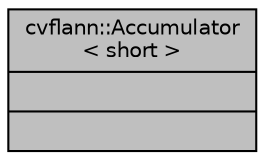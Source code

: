 digraph "cvflann::Accumulator&lt; short &gt;"
{
 // LATEX_PDF_SIZE
  edge [fontname="Helvetica",fontsize="10",labelfontname="Helvetica",labelfontsize="10"];
  node [fontname="Helvetica",fontsize="10",shape=record];
  Node1 [label="{cvflann::Accumulator\l\< short \>\n||}",height=0.2,width=0.4,color="black", fillcolor="grey75", style="filled", fontcolor="black",tooltip=" "];
}
